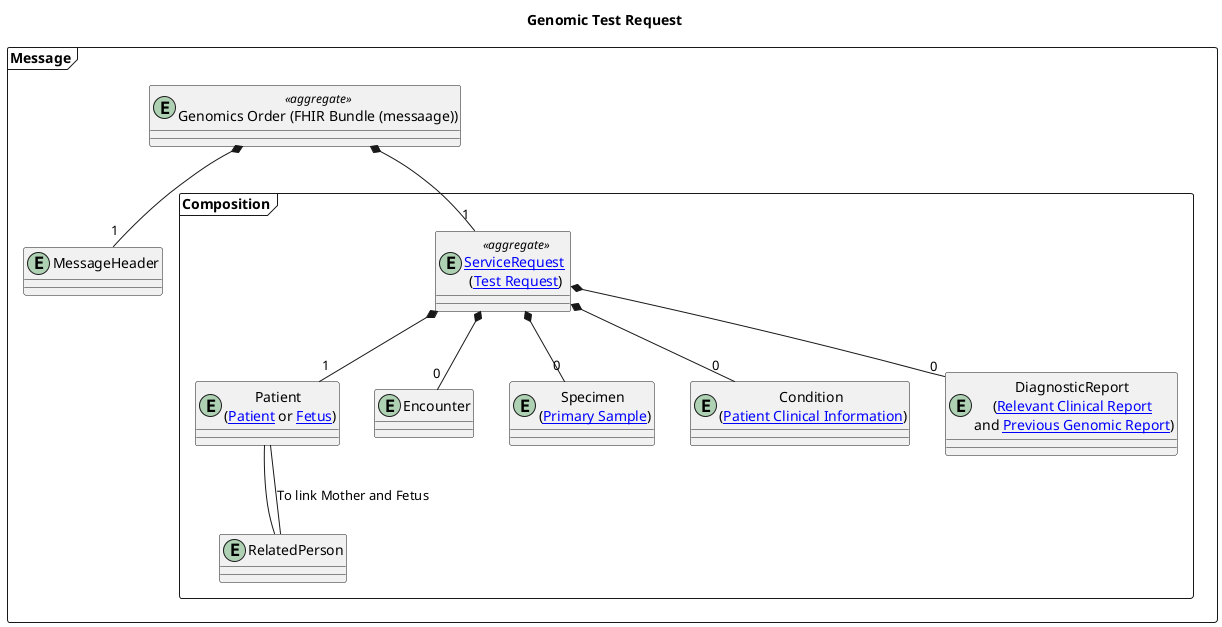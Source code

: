@startuml

title "Genomic Test Request"

frame Message {
entity "Genomics Order (FHIR Bundle (messaage))" as oml  <<aggregate>>

entity "MessageHeader" as MSH

  frame Composition {
    entity "Patient \n([[https://simplifier.net/guide/fhir-genomics-implementation-guide/Home/Design/Clinicalheadings#Patient Patient]] or [[https://simplifier.net/guide/fhir-genomics-implementation-guide/Home/Design/Clinicalheadings#Fetus Fetus]])" as PID

    entity "Encounter" as PV1

    entity "[[StructureDefinition-ServiceRequest.html ServiceRequest]] \n([[https://simplifier.net/guide/fhir-genomics-implementation-guide/Home/Design/Clinicalheadings#Test-Request Test Request]])" as ORC <<aggregate>>

    entity "Specimen \n([[https://simplifier.net/guide/fhir-genomics-implementation-guide/Home/Design/Clinicalheadings#Primary-Sample Primary Sample]])" as SPM

    entity "Condition \n([[https://simplifier.net/guide/fhir-genomics-implementation-guide/Home/Design/Clinicalheadings#Patient-Clinical-Information Patient Clinical Information]])" as DG1

    entity "DiagnosticReport \n([[https://simplifier.net/guide/fhir-genomics-implementation-guide/Home/Design/Clinicalheadings#Relevant-Clinical-Report Relevant Clinical Report]] \nand [[https://simplifier.net/guide/fhir-genomics-implementation-guide/Home/Design/Clinicalheadings#Previous-Genomic-Report Previous Genomic Report]])" as OBX

    entity "RelatedPerson" as NK1
  }
}

oml *-- "1" MSH
oml *-- "1" ORC
ORC *-- "0" SPM
ORC *-- "1" PID
ORC *-- "0" PV1
ORC *-- "0" DG1
ORC *-- "0" OBX
NK1 -- PID : To link Mother and Fetus
PID -- NK1

@enduml
